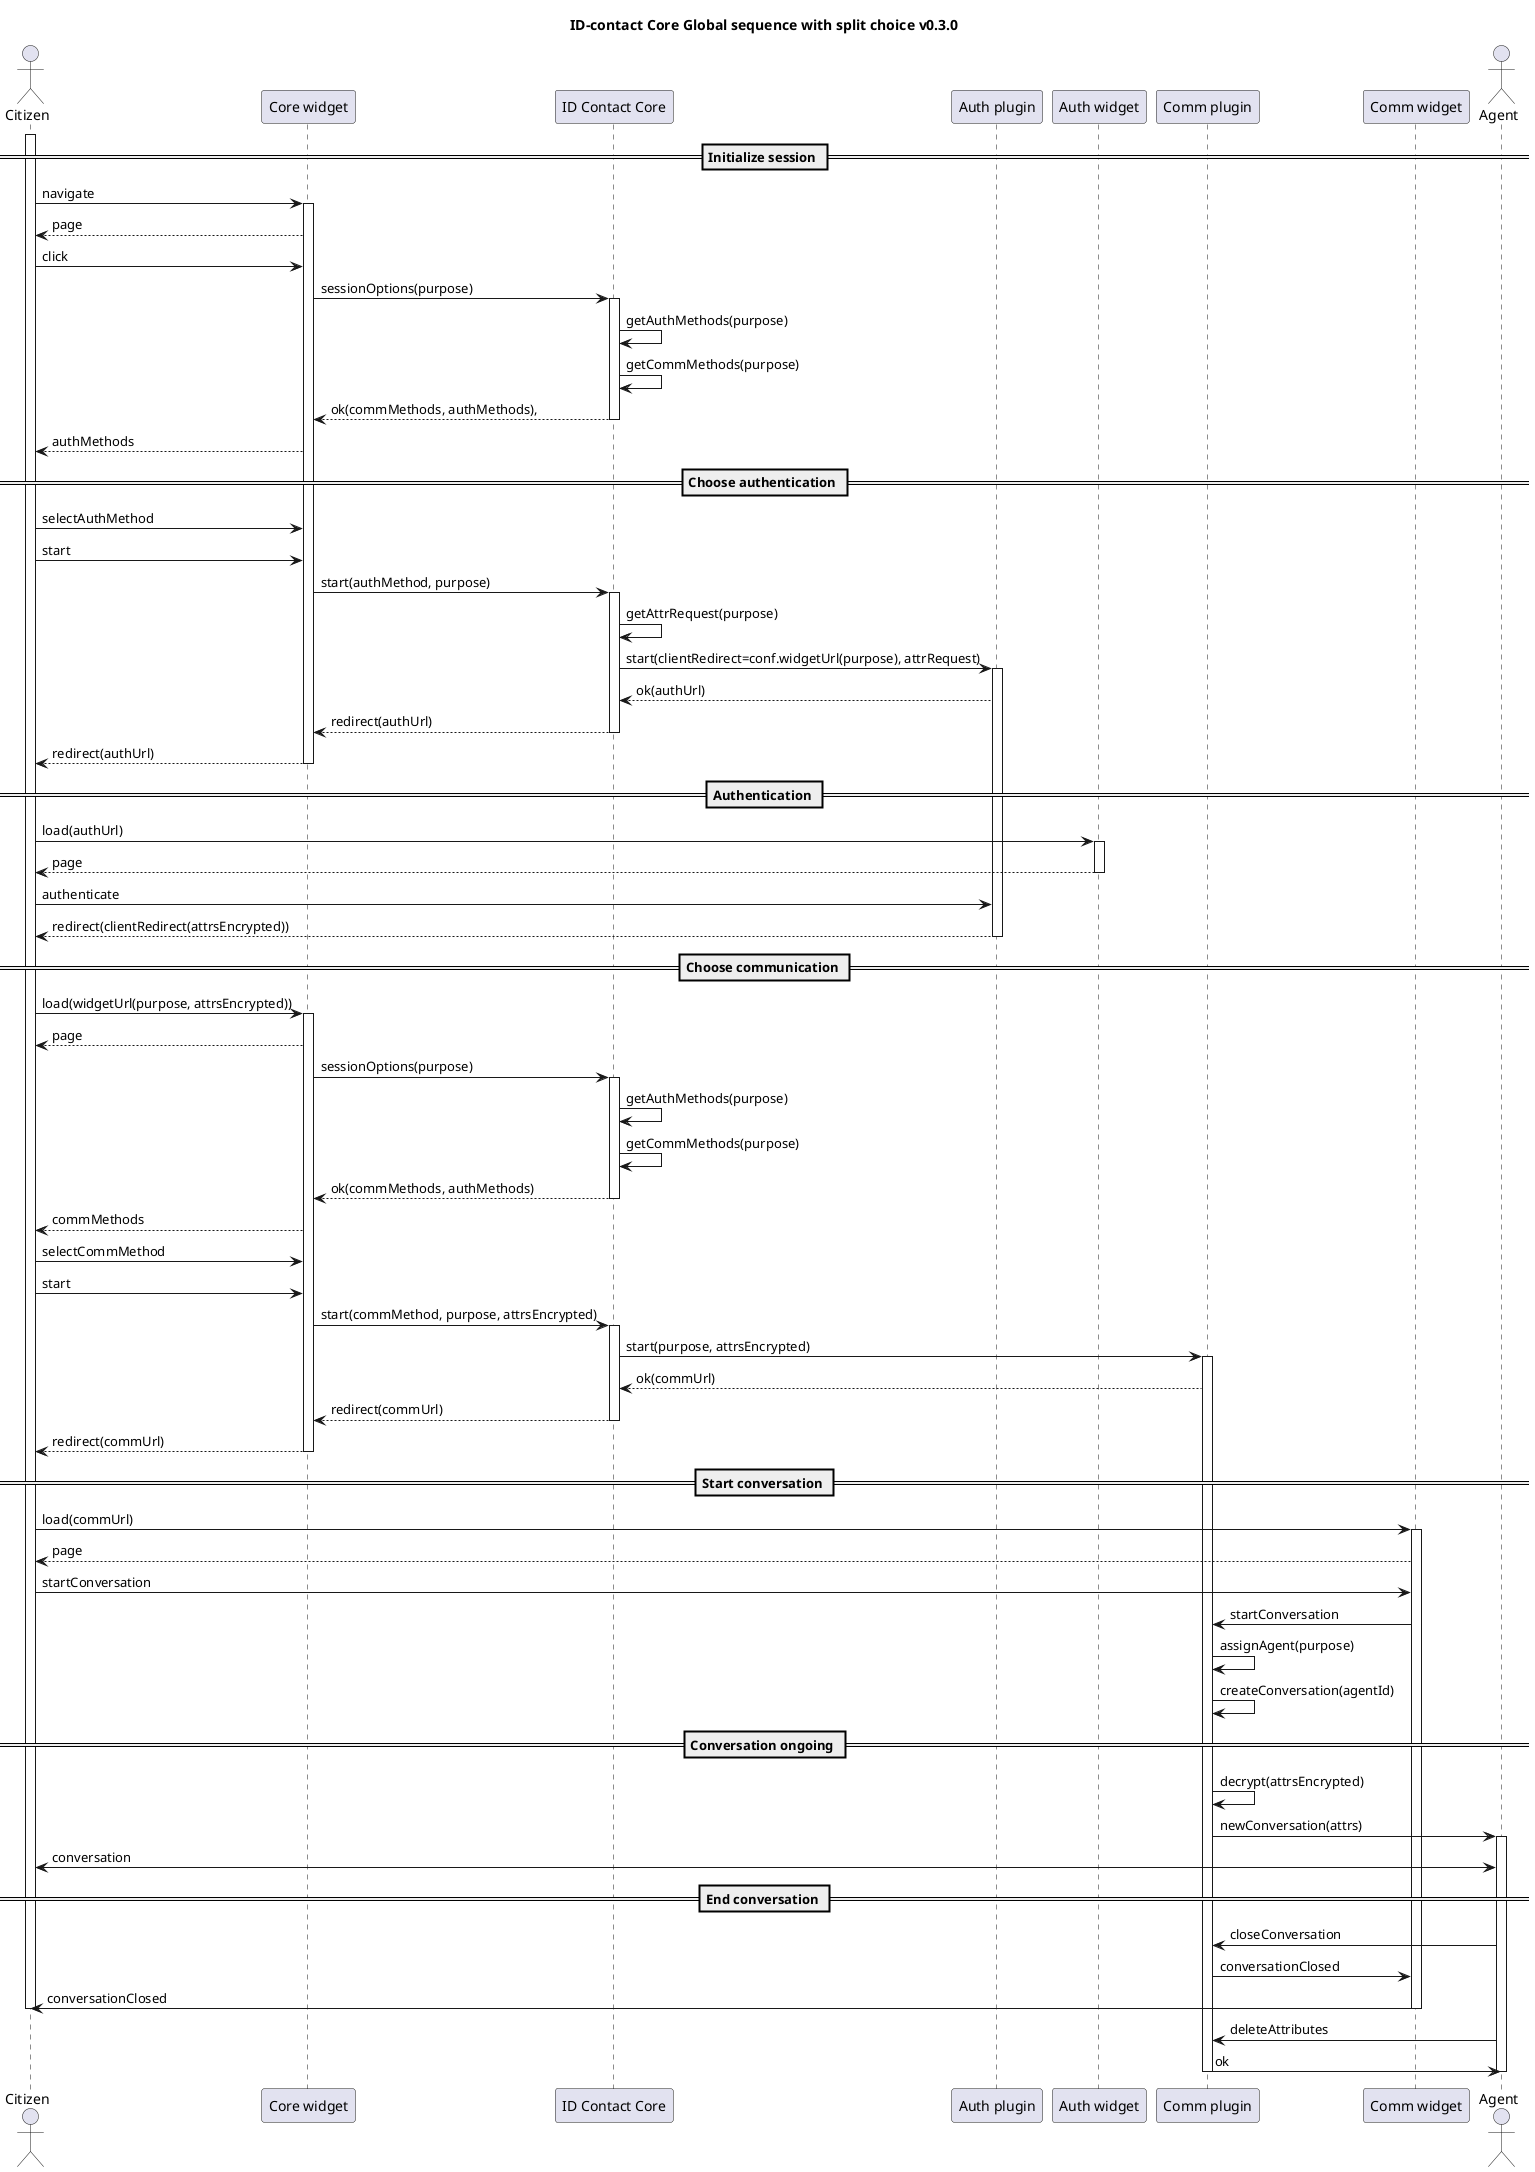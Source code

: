
@startuml
title ID-contact Core Global sequence with split choice v0.3.0

actor Citizen as citizen
participant "Core widget" as widget
participant "ID Contact Core" as core
participant "Auth plugin" as auth_plugin
participant "Auth widget" as auth_widget
participant "Comm plugin" as comm_plugin
participant "Comm widget" as comm_widget
actor Agent as agent

== Initialize session ==

activate citizen
citizen->widget: navigate
activate widget
widget-->citizen: page
citizen->widget: click
widget->core: sessionOptions(purpose)
activate core
core->core: getAuthMethods(purpose)
core->core: getCommMethods(purpose)
core-->widget: ok(commMethods, authMethods),
deactivate core
widget-->citizen: authMethods

== Choose authentication == 

citizen->widget: selectAuthMethod
citizen->widget: start
widget->core: start(authMethod, purpose)
activate core
core->core: getAttrRequest(purpose)
core->auth_plugin: start(clientRedirect=conf.widgetUrl(purpose), attrRequest)
activate auth_plugin
auth_plugin-->core: ok(authUrl)
core-->widget: redirect(authUrl)
deactivate core
widget-->citizen: redirect(authUrl)
deactivate widget

== Authentication ==

citizen->auth_widget: load(authUrl)
activate auth_widget
auth_widget-->citizen: page
deactivate auth_widget

citizen->auth_plugin: authenticate
auth_plugin-->citizen: redirect(clientRedirect(attrsEncrypted))
deactivate auth_plugin

== Choose communication ==

citizen->widget: load(widgetUrl(purpose, attrsEncrypted))
activate widget
widget-->citizen: page
widget->core: sessionOptions(purpose)
activate core
core->core: getAuthMethods(purpose)
core->core: getCommMethods(purpose)
core-->widget: ok(commMethods, authMethods)
deactivate core
widget-->citizen: commMethods
citizen->widget: selectCommMethod
citizen->widget: start
widget->core: start(commMethod, purpose, attrsEncrypted)
activate core
core->comm_plugin: start(purpose, attrsEncrypted)
activate comm_plugin
comm_plugin-->core: ok(commUrl)
core-->widget: redirect(commUrl)
deactivate core
widget-->citizen: redirect(commUrl)
deactivate widget

== Start conversation ==

citizen->comm_widget: load(commUrl)
activate comm_widget
comm_widget-->citizen: page

citizen->comm_widget: startConversation
comm_widget->comm_plugin: startConversation

comm_plugin->comm_plugin: assignAgent(purpose)
comm_plugin->comm_plugin: createConversation(agentId)

== Conversation ongoing ==
comm_plugin->comm_plugin: decrypt(attrsEncrypted)
comm_plugin->agent: newConversation(attrs)

activate agent
citizen<->agent: conversation

== End conversation ==
agent->comm_plugin: closeConversation
comm_plugin->comm_widget: conversationClosed
deactivate widget
comm_widget->citizen: conversationClosed
deactivate comm_widget
deactivate citizen
agent->comm_plugin: deleteAttributes
comm_plugin->agent: ok
deactivate comm_plugin
deactivate agent


@enduml
